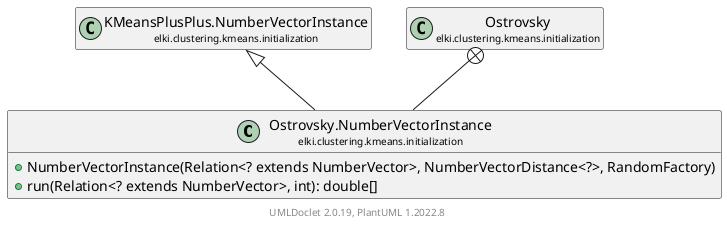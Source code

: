 @startuml
    remove .*\.(Instance|Par|Parameterizer|Factory)$
    set namespaceSeparator none
    hide empty fields
    hide empty methods

    class "<size:14>Ostrovsky.NumberVectorInstance\n<size:10>elki.clustering.kmeans.initialization" as elki.clustering.kmeans.initialization.Ostrovsky.NumberVectorInstance [[Ostrovsky.NumberVectorInstance.html]] {
        +NumberVectorInstance(Relation<? extends NumberVector>, NumberVectorDistance<?>, RandomFactory)
        +run(Relation<? extends NumberVector>, int): double[]
    }

    class "<size:14>KMeansPlusPlus.NumberVectorInstance\n<size:10>elki.clustering.kmeans.initialization" as elki.clustering.kmeans.initialization.KMeansPlusPlus.NumberVectorInstance [[KMeansPlusPlus.NumberVectorInstance.html]]
    class "<size:14>Ostrovsky\n<size:10>elki.clustering.kmeans.initialization" as elki.clustering.kmeans.initialization.Ostrovsky [[Ostrovsky.html]]

    elki.clustering.kmeans.initialization.KMeansPlusPlus.NumberVectorInstance <|-- elki.clustering.kmeans.initialization.Ostrovsky.NumberVectorInstance
    elki.clustering.kmeans.initialization.Ostrovsky +-- elki.clustering.kmeans.initialization.Ostrovsky.NumberVectorInstance

    center footer UMLDoclet 2.0.19, PlantUML 1.2022.8
@enduml
